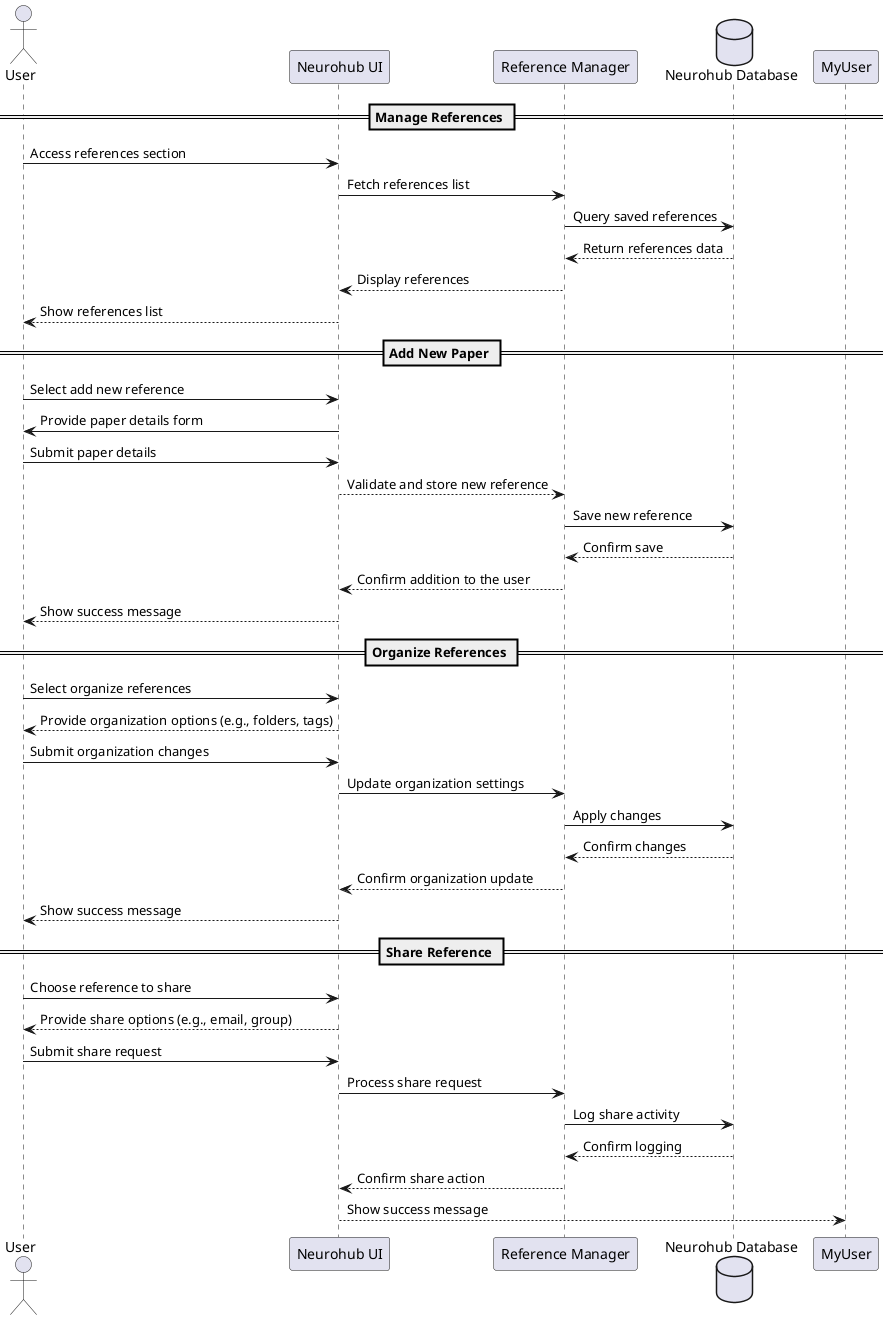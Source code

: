 @startuml
actor User
participant "Neurohub UI" as UI
participant "Reference Manager" as RM
database "Neurohub Database" as DB

== Manage References ==
User -> UI: Access references section
UI -> RM: Fetch references list
RM -> DB: Query saved references
DB --> RM: Return references data
RM --> UI: Display references
UI --> User: Show references list

== Add New Paper ==
User -> UI: Select add new reference
UI -> User: Provide paper details form
User -> UI: Submit paper details
UI --> RM: Validate and store new reference
RM -> DB: Save new reference
DB --> RM: Confirm save
RM --> UI: Confirm addition to the user
UI --> User: Show success message

== Organize References ==
User -> UI: Select organize references
UI --> User: Provide organization options (e.g., folders, tags)
User -> UI: Submit organization changes
UI -> RM: Update organization settings
RM -> DB: Apply changes
DB --> RM: Confirm changes
RM --> UI: Confirm organization update
UI --> User: Show success message

== Share Reference ==
User -> UI: Choose reference to share
UI --> User: Provide share options (e.g., email, group)
User -> UI: Submit share request
UI -> RM: Process share request
RM -> DB: Log share activity
DB --> RM: Confirm logging
RM --> UI: Confirm share action
UI --> MyUser: Show success message

@enduml